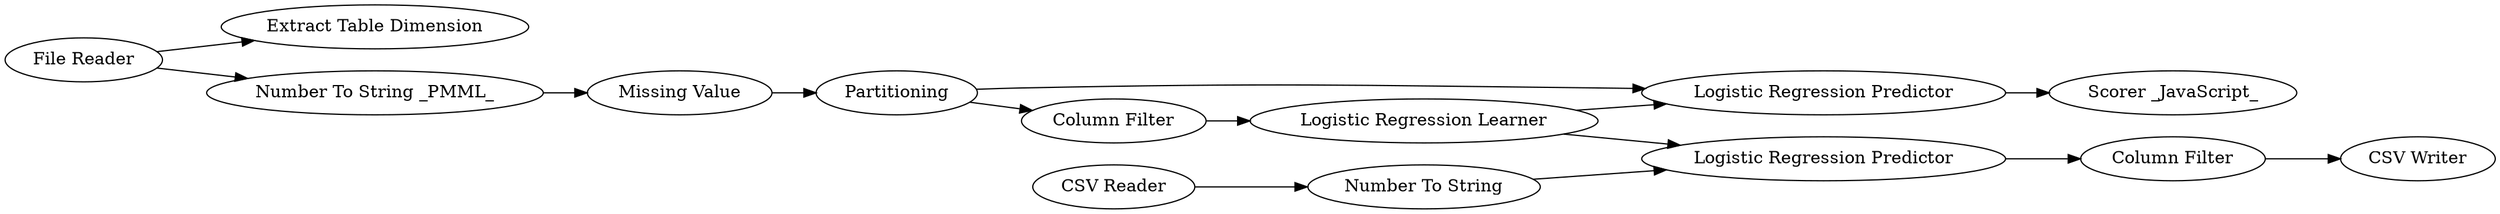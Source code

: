 digraph {
	"7299512092692809113_25" [label="Extract Table Dimension"]
	"7299512092692809113_36" [label="Column Filter"]
	"7299512092692809113_33" [label="Logistic Regression Learner"]
	"7299512092692809113_37" [label="Number To String"]
	"7299512092692809113_40" [label="Scorer _JavaScript_"]
	"7299512092692809113_31" [label="CSV Writer"]
	"7299512092692809113_28" [label=Partitioning]
	"7299512092692809113_35" [label="Missing Value"]
	"7299512092692809113_26" [label="Number To String _PMML_"]
	"7299512092692809113_21" [label="File Reader"]
	"7299512092692809113_38" [label="Logistic Regression Predictor"]
	"7299512092692809113_32" [label="Column Filter"]
	"7299512092692809113_27" [label="CSV Reader"]
	"7299512092692809113_34" [label="Logistic Regression Predictor"]
	"7299512092692809113_37" -> "7299512092692809113_34"
	"7299512092692809113_32" -> "7299512092692809113_31"
	"7299512092692809113_35" -> "7299512092692809113_28"
	"7299512092692809113_33" -> "7299512092692809113_34"
	"7299512092692809113_21" -> "7299512092692809113_25"
	"7299512092692809113_36" -> "7299512092692809113_33"
	"7299512092692809113_21" -> "7299512092692809113_26"
	"7299512092692809113_28" -> "7299512092692809113_38"
	"7299512092692809113_34" -> "7299512092692809113_32"
	"7299512092692809113_33" -> "7299512092692809113_38"
	"7299512092692809113_28" -> "7299512092692809113_36"
	"7299512092692809113_26" -> "7299512092692809113_35"
	"7299512092692809113_27" -> "7299512092692809113_37"
	"7299512092692809113_38" -> "7299512092692809113_40"
	rankdir=LR
}
